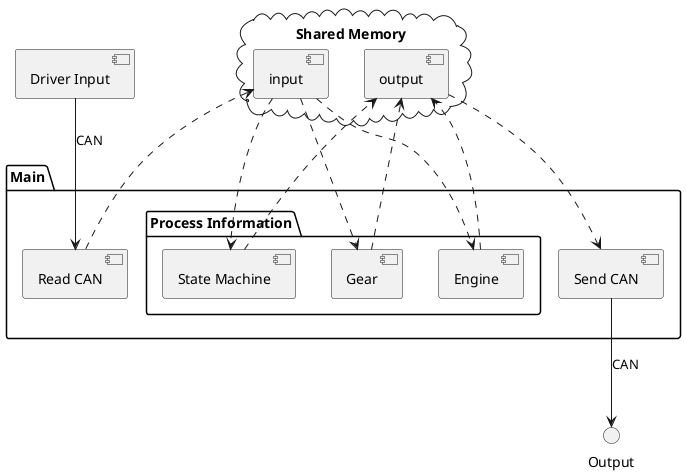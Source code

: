 @startuml
package "Main"{
    [Read CAN]
    package "Process Information" {
        [State Machine] 
        [Engine]
        [Gear]
    } 
    [Send CAN]    
}
cloud "Shared Memory"{
    [input]
    [output]
}

[Driver Input] --> [Read CAN] : CAN
[input] <.. [Read CAN]

[input] ..> [State Machine]
[input] ..> [Engine]
[input] ..> [Gear]

[State Machine] ..> [output]
[Engine] ..> [output]
[Gear] ..> [output]

[output] ..> [Send CAN]

[Send CAN] --> Output : CAN

@enduml